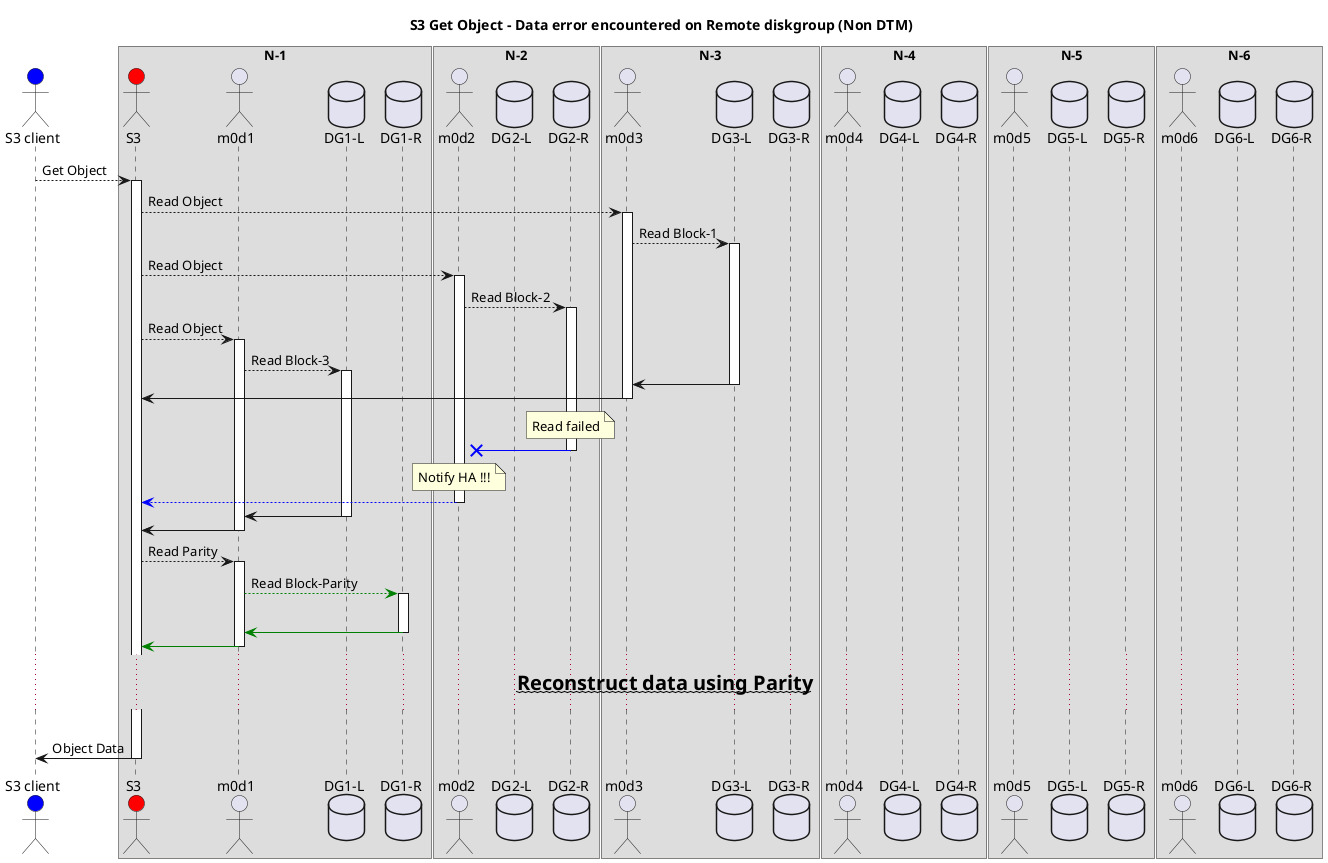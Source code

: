 @startuml
title <b>S3 Get Object - Data error encountered on Remote diskgroup (Non DTM)</b>

actor "S3 client" as S3C #blue
box "N-1"
actor S3 #red
actor m0d1
database "DG1-L"
database "DG1-R"
endbox

box "N-2"
actor m0d2
database "DG2-L"
database "DG2-R"
endbox

box "N-3"
actor m0d3
database "DG3-L"
database "DG3-R"
endbox

box "N-4"
actor m0d4
database "DG4-L"
database "DG4-R"
endbox

box "N-5"
actor m0d5
database "DG5-L"
database "DG5-R"
endbox

box "N-6"
actor m0d6
database "DG6-L"
database "DG6-R"
endbox

S3C --> S3 ++: Get Object
S3-->m0d3 ++:Read Object
m0d3 --> "DG3-L" ++:Read Block-1

S3-->m0d2 ++:Read Object
m0d2 --> "DG2-R" ++:Read Block-2

S3-->m0d1 ++:Read Object
m0d1 --> "DG1-L" ++:Read Block-3

"DG3-L" ->  m0d3 --
m0d3->S3 --

note over "DG2-R": Read failed

"DG2-R" -[#blue]>x m0d2 --
note over m0d2: Notify HA !!!
m0d2-[#blue]->S3 --

"DG1-L" ->  m0d1 --
m0d1->S3 --


S3-->m0d1 ++:Read Parity
m0d1-[#green]->"DG1-R" ++:Read Block-Parity
|||
"DG1-R" -[#green]>  m0d1 --
m0d1-[#green]>S3 --

... <b><size:20>~~Reconstruct data using Parity~~</b> ...
|||

S3C <- S3 --: Object Data
@enduml


